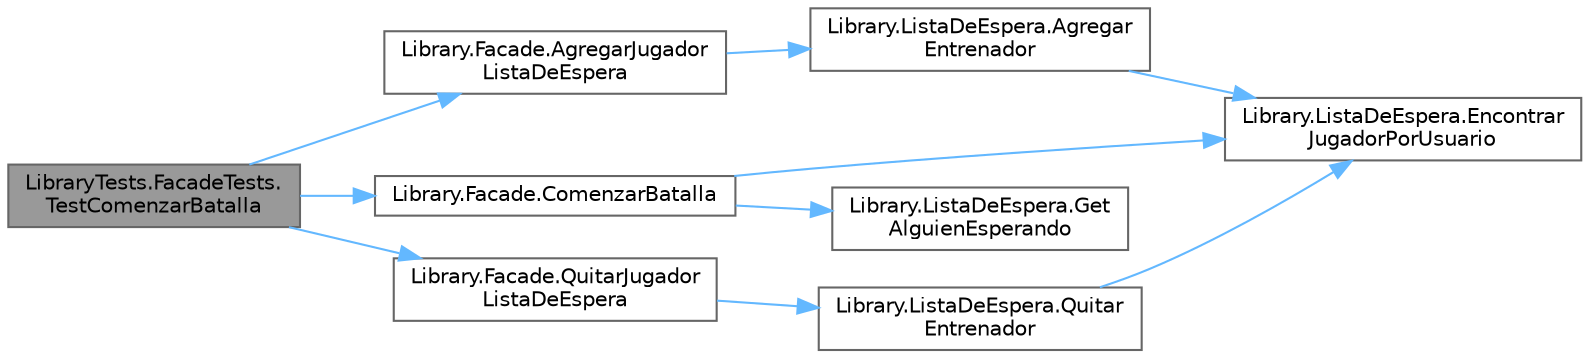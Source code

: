 digraph "LibraryTests.FacadeTests.TestComenzarBatalla"
{
 // INTERACTIVE_SVG=YES
 // LATEX_PDF_SIZE
  bgcolor="transparent";
  edge [fontname=Helvetica,fontsize=10,labelfontname=Helvetica,labelfontsize=10];
  node [fontname=Helvetica,fontsize=10,shape=box,height=0.2,width=0.4];
  rankdir="LR";
  Node1 [id="Node000001",label="LibraryTests.FacadeTests.\lTestComenzarBatalla",height=0.2,width=0.4,color="gray40", fillcolor="grey60", style="filled", fontcolor="black",tooltip="Este test comprueba que se pueda comenzar una batalla."];
  Node1 -> Node2 [id="edge1_Node000001_Node000002",color="steelblue1",style="solid",tooltip=" "];
  Node2 [id="Node000002",label="Library.Facade.AgregarJugador\lListaDeEspera",height=0.2,width=0.4,color="grey40", fillcolor="white", style="filled",URL="$classLibrary_1_1Facade.html#a4985231e2866150aa077a82a06888aba",tooltip="Agrega un jugador a la lista de espera."];
  Node2 -> Node3 [id="edge2_Node000002_Node000003",color="steelblue1",style="solid",tooltip=" "];
  Node3 [id="Node000003",label="Library.ListaDeEspera.Agregar\lEntrenador",height=0.2,width=0.4,color="grey40", fillcolor="white", style="filled",URL="$classLibrary_1_1ListaDeEspera.html#a291d97b127054a131bcf1c5485dec91f",tooltip="Agrega un jugador a la lista de espera."];
  Node3 -> Node4 [id="edge3_Node000003_Node000004",color="steelblue1",style="solid",tooltip=" "];
  Node4 [id="Node000004",label="Library.ListaDeEspera.Encontrar\lJugadorPorUsuario",height=0.2,width=0.4,color="grey40", fillcolor="white", style="filled",URL="$classLibrary_1_1ListaDeEspera.html#afeaee667350ab100d44edd22a60ad515",tooltip="Busca un jugador por el nombre de usuario de Discord en el servidor del bot."];
  Node1 -> Node5 [id="edge4_Node000001_Node000005",color="steelblue1",style="solid",tooltip=" "];
  Node5 [id="Node000005",label="Library.Facade.ComenzarBatalla",height=0.2,width=0.4,color="grey40", fillcolor="white", style="filled",URL="$classLibrary_1_1Facade.html#a4bb90c18774bb0b8fda02555fd960477",tooltip="Crea una batalla entre dos jugadores."];
  Node5 -> Node4 [id="edge5_Node000005_Node000004",color="steelblue1",style="solid",tooltip=" "];
  Node5 -> Node6 [id="edge6_Node000005_Node000006",color="steelblue1",style="solid",tooltip=" "];
  Node6 [id="Node000006",label="Library.ListaDeEspera.Get\lAlguienEsperando",height=0.2,width=0.4,color="grey40", fillcolor="white", style="filled",URL="$classLibrary_1_1ListaDeEspera.html#a9ffe4f5c9da84d9e7a0e20de66605df0",tooltip="Retorna un jugador cualquiera esperando para jugar."];
  Node1 -> Node7 [id="edge7_Node000001_Node000007",color="steelblue1",style="solid",tooltip=" "];
  Node7 [id="Node000007",label="Library.Facade.QuitarJugador\lListaDeEspera",height=0.2,width=0.4,color="grey40", fillcolor="white", style="filled",URL="$classLibrary_1_1Facade.html#a53e991aa864cf41a3624d88987126845",tooltip="Remueve un jugador de la lista de espera."];
  Node7 -> Node8 [id="edge8_Node000007_Node000008",color="steelblue1",style="solid",tooltip=" "];
  Node8 [id="Node000008",label="Library.ListaDeEspera.Quitar\lEntrenador",height=0.2,width=0.4,color="grey40", fillcolor="white", style="filled",URL="$classLibrary_1_1ListaDeEspera.html#a5137f48eb688c6e62b4e53831ccf04a2",tooltip="Remueve un jugador de la lista de espera."];
  Node8 -> Node4 [id="edge9_Node000008_Node000004",color="steelblue1",style="solid",tooltip=" "];
}
